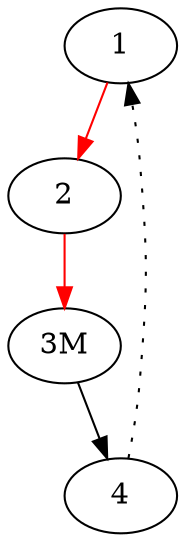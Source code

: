 Digraph G {
edge [color=red];
1->2;
edge [color=black];
edge [color=red];
2->"3M";
edge [color=black];
"3M"->4;
4->1[style=dotted];
}
